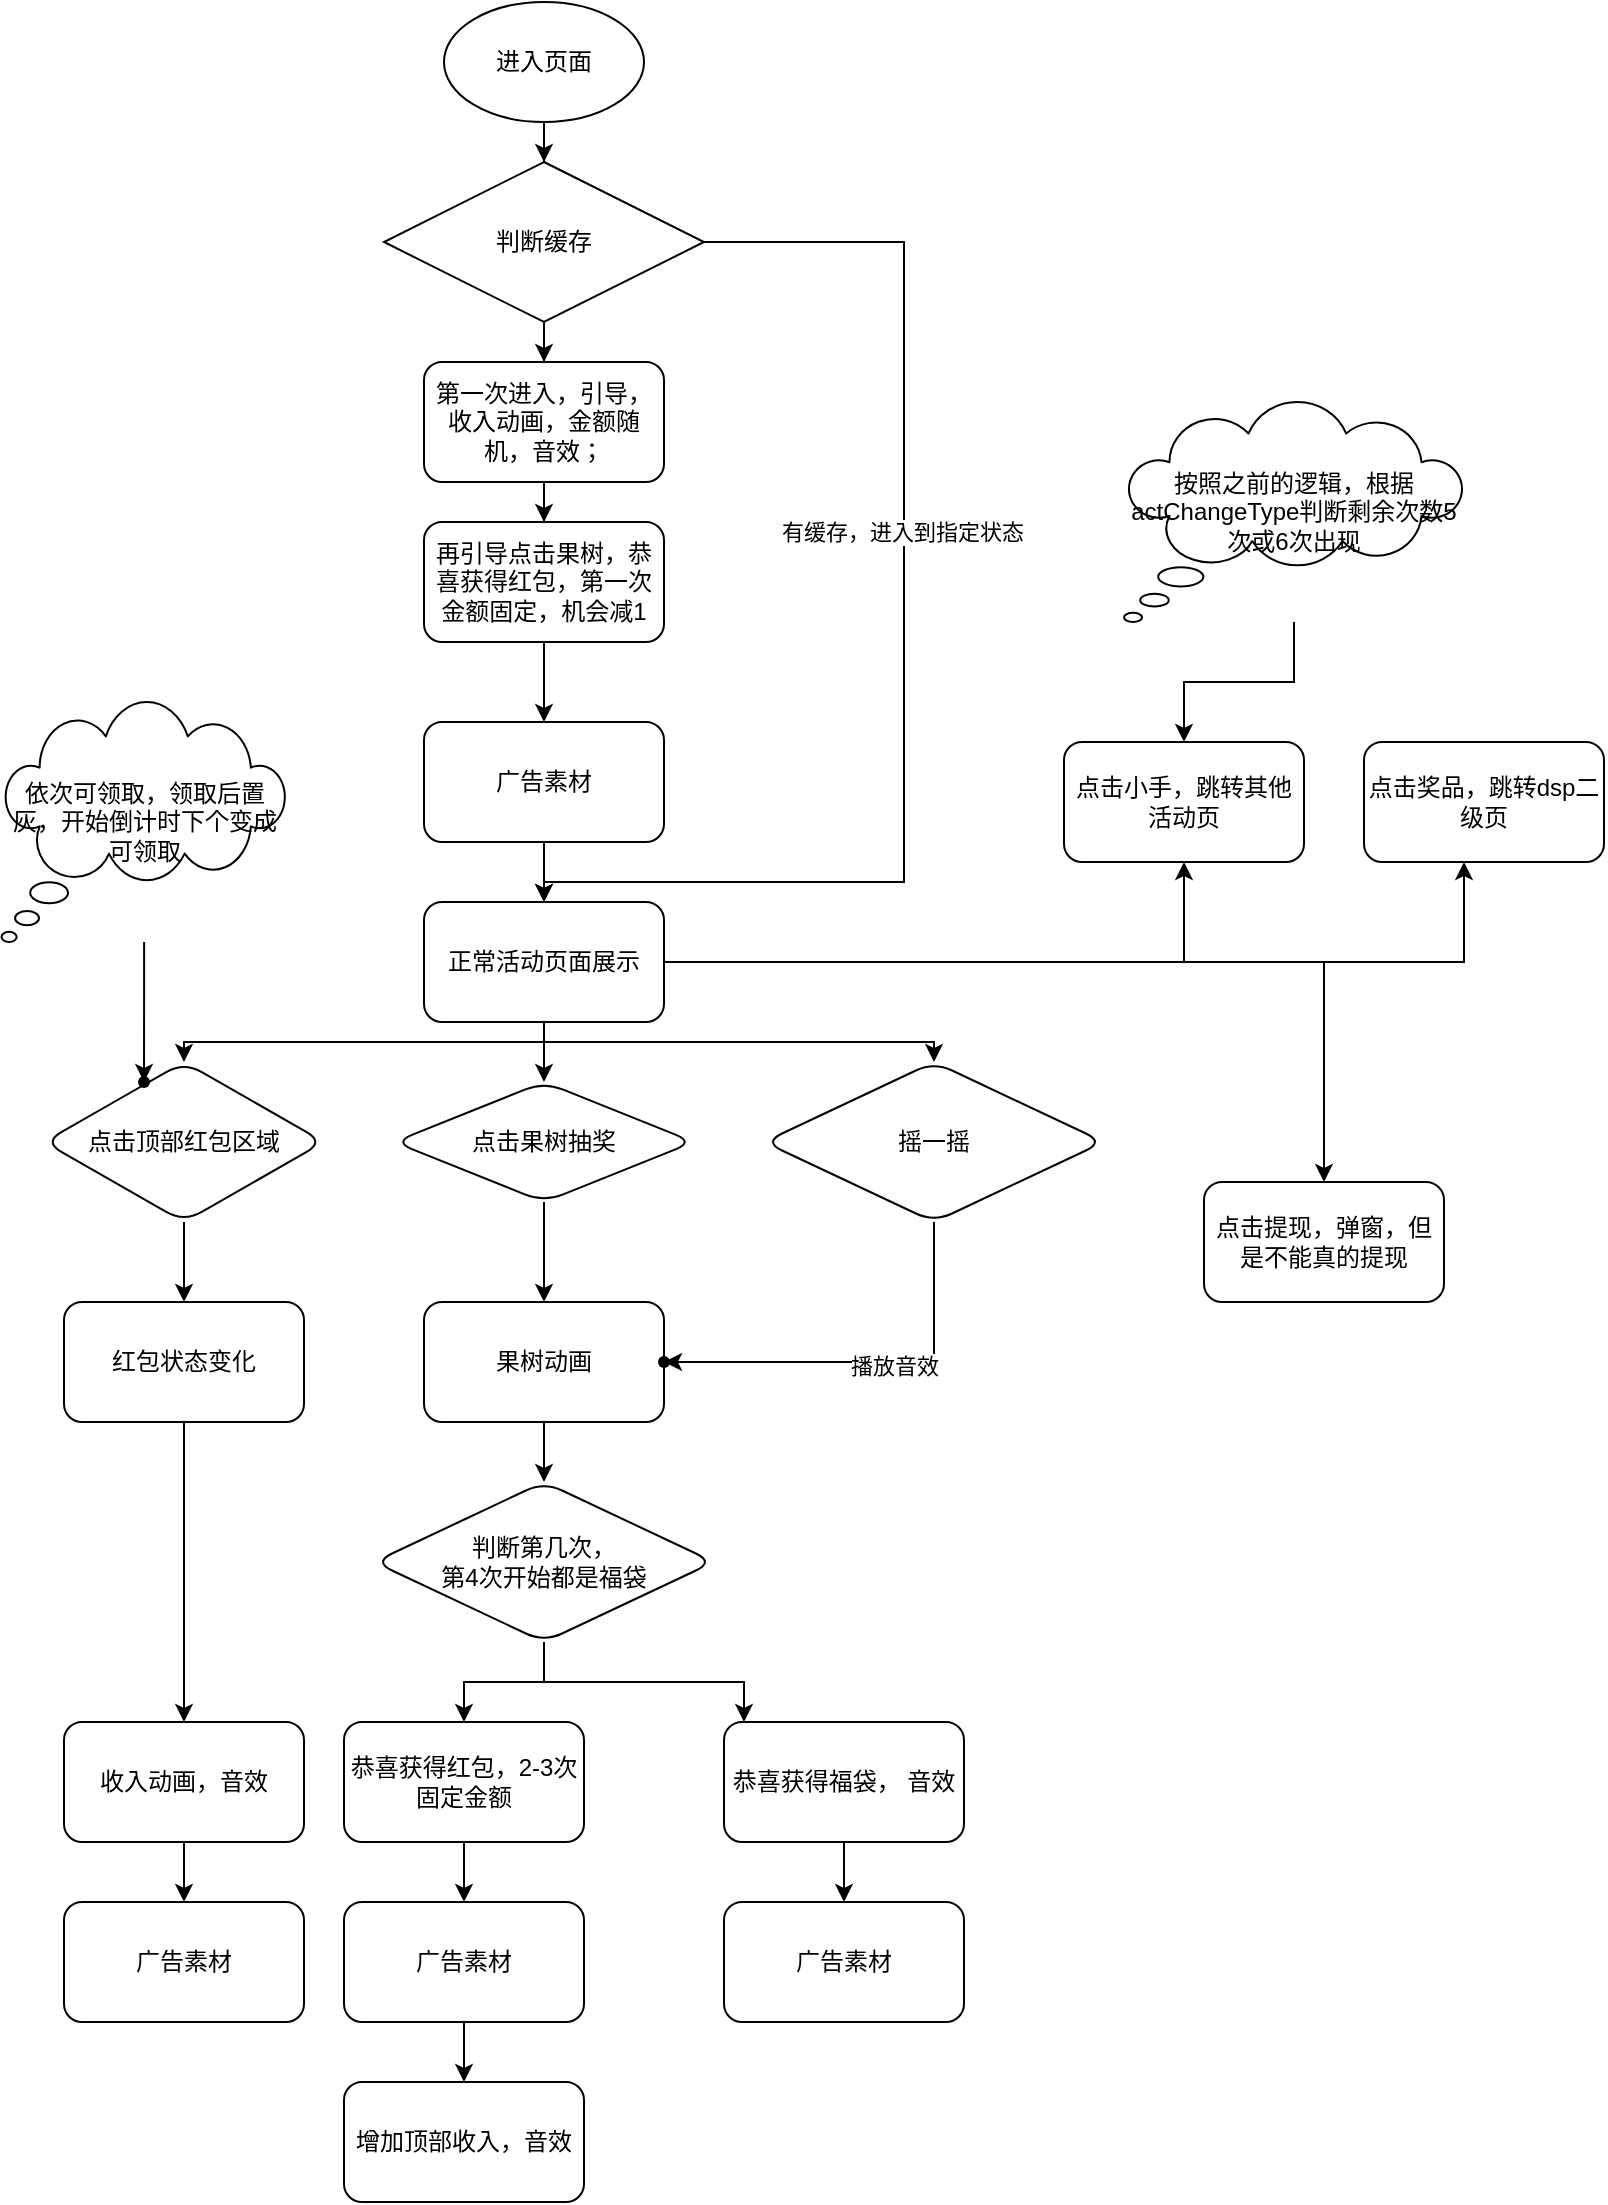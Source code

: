 <mxfile version="20.1.4" type="github">
  <diagram id="GUKf0wy9YKeM1viG0Dul" name="Page-1">
    <mxGraphModel dx="786" dy="769" grid="1" gridSize="10" guides="1" tooltips="1" connect="1" arrows="1" fold="1" page="1" pageScale="1" pageWidth="827" pageHeight="1169" math="0" shadow="0">
      <root>
        <mxCell id="0" />
        <mxCell id="1" parent="0" />
        <mxCell id="-Pbz_VmxnBZSm79W5Z-L-3" value="" style="edgeStyle=orthogonalEdgeStyle;rounded=0;orthogonalLoop=1;jettySize=auto;html=1;" parent="1" source="-Pbz_VmxnBZSm79W5Z-L-1" target="-Pbz_VmxnBZSm79W5Z-L-2" edge="1">
          <mxGeometry relative="1" as="geometry" />
        </mxCell>
        <mxCell id="-Pbz_VmxnBZSm79W5Z-L-1" value="进入页面" style="ellipse;whiteSpace=wrap;html=1;" parent="1" vertex="1">
          <mxGeometry x="230" y="10" width="100" height="60" as="geometry" />
        </mxCell>
        <mxCell id="-Pbz_VmxnBZSm79W5Z-L-5" value="" style="edgeStyle=orthogonalEdgeStyle;rounded=0;orthogonalLoop=1;jettySize=auto;html=1;" parent="1" source="-Pbz_VmxnBZSm79W5Z-L-2" target="-Pbz_VmxnBZSm79W5Z-L-4" edge="1">
          <mxGeometry relative="1" as="geometry" />
        </mxCell>
        <mxCell id="-Pbz_VmxnBZSm79W5Z-L-45" value="" style="edgeStyle=orthogonalEdgeStyle;rounded=0;orthogonalLoop=1;jettySize=auto;html=1;entryX=0.5;entryY=0;entryDx=0;entryDy=0;" parent="1" source="-Pbz_VmxnBZSm79W5Z-L-2" target="-Pbz_VmxnBZSm79W5Z-L-16" edge="1">
          <mxGeometry relative="1" as="geometry">
            <mxPoint x="560" y="300" as="targetPoint" />
            <Array as="points">
              <mxPoint x="460" y="130" />
              <mxPoint x="460" y="450" />
              <mxPoint x="280" y="450" />
            </Array>
          </mxGeometry>
        </mxCell>
        <mxCell id="-Pbz_VmxnBZSm79W5Z-L-46" value="有缓存，进入到指定状态" style="edgeLabel;html=1;align=center;verticalAlign=middle;resizable=0;points=[];" parent="-Pbz_VmxnBZSm79W5Z-L-45" vertex="1" connectable="0">
          <mxGeometry x="-0.196" y="-1" relative="1" as="geometry">
            <mxPoint as="offset" />
          </mxGeometry>
        </mxCell>
        <mxCell id="-Pbz_VmxnBZSm79W5Z-L-2" value="判断缓存" style="rhombus;whiteSpace=wrap;html=1;" parent="1" vertex="1">
          <mxGeometry x="200" y="90" width="160" height="80" as="geometry" />
        </mxCell>
        <mxCell id="-Pbz_VmxnBZSm79W5Z-L-48" value="" style="edgeStyle=orthogonalEdgeStyle;rounded=0;orthogonalLoop=1;jettySize=auto;html=1;" parent="1" source="-Pbz_VmxnBZSm79W5Z-L-4" target="-Pbz_VmxnBZSm79W5Z-L-47" edge="1">
          <mxGeometry relative="1" as="geometry" />
        </mxCell>
        <mxCell id="-Pbz_VmxnBZSm79W5Z-L-4" value="第一次进入，引导，收入动画，金额随机，音效；" style="rounded=1;whiteSpace=wrap;html=1;" parent="1" vertex="1">
          <mxGeometry x="220" y="190" width="120" height="60" as="geometry" />
        </mxCell>
        <mxCell id="-Pbz_VmxnBZSm79W5Z-L-19" value="" style="edgeStyle=orthogonalEdgeStyle;rounded=0;orthogonalLoop=1;jettySize=auto;html=1;" parent="1" source="-Pbz_VmxnBZSm79W5Z-L-16" target="-Pbz_VmxnBZSm79W5Z-L-18" edge="1">
          <mxGeometry relative="1" as="geometry" />
        </mxCell>
        <mxCell id="-Pbz_VmxnBZSm79W5Z-L-21" value="" style="edgeStyle=orthogonalEdgeStyle;rounded=0;orthogonalLoop=1;jettySize=auto;html=1;" parent="1" source="-Pbz_VmxnBZSm79W5Z-L-16" target="-Pbz_VmxnBZSm79W5Z-L-20" edge="1">
          <mxGeometry relative="1" as="geometry">
            <Array as="points">
              <mxPoint x="280" y="530" />
              <mxPoint x="100" y="530" />
            </Array>
          </mxGeometry>
        </mxCell>
        <mxCell id="-Pbz_VmxnBZSm79W5Z-L-23" value="" style="edgeStyle=orthogonalEdgeStyle;rounded=0;orthogonalLoop=1;jettySize=auto;html=1;" parent="1" source="-Pbz_VmxnBZSm79W5Z-L-16" target="-Pbz_VmxnBZSm79W5Z-L-22" edge="1">
          <mxGeometry relative="1" as="geometry">
            <Array as="points">
              <mxPoint x="280" y="530" />
              <mxPoint x="475" y="530" />
            </Array>
          </mxGeometry>
        </mxCell>
        <mxCell id="-Pbz_VmxnBZSm79W5Z-L-64" value="" style="edgeStyle=orthogonalEdgeStyle;rounded=0;orthogonalLoop=1;jettySize=auto;html=1;" parent="1" source="-Pbz_VmxnBZSm79W5Z-L-16" target="-Pbz_VmxnBZSm79W5Z-L-63" edge="1">
          <mxGeometry relative="1" as="geometry">
            <Array as="points">
              <mxPoint x="740" y="490" />
            </Array>
          </mxGeometry>
        </mxCell>
        <mxCell id="-Pbz_VmxnBZSm79W5Z-L-66" value="" style="edgeStyle=orthogonalEdgeStyle;rounded=0;orthogonalLoop=1;jettySize=auto;html=1;" parent="1" source="-Pbz_VmxnBZSm79W5Z-L-16" target="-Pbz_VmxnBZSm79W5Z-L-65" edge="1">
          <mxGeometry relative="1" as="geometry" />
        </mxCell>
        <mxCell id="-Pbz_VmxnBZSm79W5Z-L-68" value="" style="edgeStyle=orthogonalEdgeStyle;rounded=0;orthogonalLoop=1;jettySize=auto;html=1;" parent="1" source="-Pbz_VmxnBZSm79W5Z-L-16" target="-Pbz_VmxnBZSm79W5Z-L-67" edge="1">
          <mxGeometry relative="1" as="geometry" />
        </mxCell>
        <mxCell id="-Pbz_VmxnBZSm79W5Z-L-16" value="正常活动页面展示" style="rounded=1;whiteSpace=wrap;html=1;" parent="1" vertex="1">
          <mxGeometry x="220" y="460" width="120" height="60" as="geometry" />
        </mxCell>
        <mxCell id="-Pbz_VmxnBZSm79W5Z-L-27" value="" style="edgeStyle=orthogonalEdgeStyle;rounded=0;orthogonalLoop=1;jettySize=auto;html=1;" parent="1" source="-Pbz_VmxnBZSm79W5Z-L-18" target="-Pbz_VmxnBZSm79W5Z-L-26" edge="1">
          <mxGeometry relative="1" as="geometry" />
        </mxCell>
        <mxCell id="-Pbz_VmxnBZSm79W5Z-L-18" value="点击果树抽奖" style="rhombus;whiteSpace=wrap;html=1;rounded=1;" parent="1" vertex="1">
          <mxGeometry x="205" y="550" width="150" height="60" as="geometry" />
        </mxCell>
        <mxCell id="-Pbz_VmxnBZSm79W5Z-L-35" value="" style="edgeStyle=orthogonalEdgeStyle;rounded=0;orthogonalLoop=1;jettySize=auto;html=1;" parent="1" source="-Pbz_VmxnBZSm79W5Z-L-20" target="-Pbz_VmxnBZSm79W5Z-L-34" edge="1">
          <mxGeometry relative="1" as="geometry" />
        </mxCell>
        <mxCell id="-Pbz_VmxnBZSm79W5Z-L-20" value="点击顶部红包区域" style="rhombus;whiteSpace=wrap;html=1;rounded=1;" parent="1" vertex="1">
          <mxGeometry x="30" y="540" width="140" height="80" as="geometry" />
        </mxCell>
        <mxCell id="-Pbz_VmxnBZSm79W5Z-L-29" value="" style="edgeStyle=orthogonalEdgeStyle;rounded=0;orthogonalLoop=1;jettySize=auto;html=1;" parent="1" source="-Pbz_VmxnBZSm79W5Z-L-22" target="-Pbz_VmxnBZSm79W5Z-L-28" edge="1">
          <mxGeometry relative="1" as="geometry">
            <Array as="points">
              <mxPoint x="475" y="690" />
            </Array>
          </mxGeometry>
        </mxCell>
        <mxCell id="-Pbz_VmxnBZSm79W5Z-L-38" value="播放音效" style="edgeLabel;html=1;align=center;verticalAlign=middle;resizable=0;points=[];" parent="-Pbz_VmxnBZSm79W5Z-L-29" vertex="1" connectable="0">
          <mxGeometry x="-0.122" y="2" relative="1" as="geometry">
            <mxPoint as="offset" />
          </mxGeometry>
        </mxCell>
        <mxCell id="-Pbz_VmxnBZSm79W5Z-L-22" value="摇一摇" style="rhombus;whiteSpace=wrap;html=1;rounded=1;" parent="1" vertex="1">
          <mxGeometry x="390" y="540" width="170" height="80" as="geometry" />
        </mxCell>
        <mxCell id="-Pbz_VmxnBZSm79W5Z-L-40" value="" style="edgeStyle=orthogonalEdgeStyle;rounded=0;orthogonalLoop=1;jettySize=auto;html=1;" parent="1" source="-Pbz_VmxnBZSm79W5Z-L-26" target="-Pbz_VmxnBZSm79W5Z-L-39" edge="1">
          <mxGeometry relative="1" as="geometry" />
        </mxCell>
        <mxCell id="-Pbz_VmxnBZSm79W5Z-L-26" value="果树动画" style="whiteSpace=wrap;html=1;rounded=1;" parent="1" vertex="1">
          <mxGeometry x="220" y="660" width="120" height="60" as="geometry" />
        </mxCell>
        <mxCell id="-Pbz_VmxnBZSm79W5Z-L-28" value="" style="shape=waypoint;sketch=0;size=6;pointerEvents=1;points=[];fillColor=default;resizable=0;rotatable=0;perimeter=centerPerimeter;snapToPoint=1;rounded=1;" parent="1" vertex="1">
          <mxGeometry x="320" y="670" width="40" height="40" as="geometry" />
        </mxCell>
        <mxCell id="-Pbz_VmxnBZSm79W5Z-L-30" value="增加顶部收入，音效" style="whiteSpace=wrap;html=1;rounded=1;" parent="1" vertex="1">
          <mxGeometry x="180" y="1050" width="120" height="60" as="geometry" />
        </mxCell>
        <mxCell id="zh2ter8LNVQhWxpeAhrf-2" value="" style="edgeStyle=orthogonalEdgeStyle;rounded=0;orthogonalLoop=1;jettySize=auto;html=1;" parent="1" source="-Pbz_VmxnBZSm79W5Z-L-34" target="zh2ter8LNVQhWxpeAhrf-1" edge="1">
          <mxGeometry relative="1" as="geometry" />
        </mxCell>
        <mxCell id="-Pbz_VmxnBZSm79W5Z-L-34" value="红包状态变化" style="rounded=1;whiteSpace=wrap;html=1;" parent="1" vertex="1">
          <mxGeometry x="40" y="660" width="120" height="60" as="geometry" />
        </mxCell>
        <mxCell id="-Pbz_VmxnBZSm79W5Z-L-43" value="" style="edgeStyle=orthogonalEdgeStyle;rounded=0;orthogonalLoop=1;jettySize=auto;html=1;" parent="1" source="-Pbz_VmxnBZSm79W5Z-L-39" target="-Pbz_VmxnBZSm79W5Z-L-42" edge="1">
          <mxGeometry relative="1" as="geometry">
            <Array as="points">
              <mxPoint x="280" y="850" />
              <mxPoint x="380" y="850" />
            </Array>
          </mxGeometry>
        </mxCell>
        <mxCell id="-Pbz_VmxnBZSm79W5Z-L-57" value="" style="edgeStyle=orthogonalEdgeStyle;rounded=0;orthogonalLoop=1;jettySize=auto;html=1;" parent="1" source="-Pbz_VmxnBZSm79W5Z-L-39" target="-Pbz_VmxnBZSm79W5Z-L-56" edge="1">
          <mxGeometry relative="1" as="geometry" />
        </mxCell>
        <mxCell id="-Pbz_VmxnBZSm79W5Z-L-39" value="判断第几次，&lt;br&gt;第4次开始都是福袋" style="rhombus;whiteSpace=wrap;html=1;rounded=1;" parent="1" vertex="1">
          <mxGeometry x="195" y="750" width="170" height="80" as="geometry" />
        </mxCell>
        <mxCell id="-Pbz_VmxnBZSm79W5Z-L-62" value="" style="edgeStyle=orthogonalEdgeStyle;rounded=0;orthogonalLoop=1;jettySize=auto;html=1;" parent="1" source="-Pbz_VmxnBZSm79W5Z-L-42" target="-Pbz_VmxnBZSm79W5Z-L-61" edge="1">
          <mxGeometry relative="1" as="geometry" />
        </mxCell>
        <mxCell id="-Pbz_VmxnBZSm79W5Z-L-42" value="恭喜获得福袋， 音效" style="whiteSpace=wrap;html=1;rounded=1;" parent="1" vertex="1">
          <mxGeometry x="370" y="870" width="120" height="60" as="geometry" />
        </mxCell>
        <mxCell id="-Pbz_VmxnBZSm79W5Z-L-52" value="" style="edgeStyle=orthogonalEdgeStyle;rounded=0;orthogonalLoop=1;jettySize=auto;html=1;" parent="1" source="-Pbz_VmxnBZSm79W5Z-L-47" target="-Pbz_VmxnBZSm79W5Z-L-51" edge="1">
          <mxGeometry relative="1" as="geometry" />
        </mxCell>
        <mxCell id="-Pbz_VmxnBZSm79W5Z-L-47" value="再引导点击果树，恭喜获得红包，第一次金额固定，机会减1" style="whiteSpace=wrap;html=1;rounded=1;" parent="1" vertex="1">
          <mxGeometry x="220" y="270" width="120" height="60" as="geometry" />
        </mxCell>
        <mxCell id="-Pbz_VmxnBZSm79W5Z-L-53" value="" style="edgeStyle=orthogonalEdgeStyle;rounded=0;orthogonalLoop=1;jettySize=auto;html=1;" parent="1" source="-Pbz_VmxnBZSm79W5Z-L-51" target="-Pbz_VmxnBZSm79W5Z-L-16" edge="1">
          <mxGeometry relative="1" as="geometry" />
        </mxCell>
        <mxCell id="-Pbz_VmxnBZSm79W5Z-L-51" value="广告素材" style="whiteSpace=wrap;html=1;rounded=1;" parent="1" vertex="1">
          <mxGeometry x="220" y="370" width="120" height="60" as="geometry" />
        </mxCell>
        <mxCell id="-Pbz_VmxnBZSm79W5Z-L-59" value="" style="edgeStyle=orthogonalEdgeStyle;rounded=0;orthogonalLoop=1;jettySize=auto;html=1;" parent="1" source="-Pbz_VmxnBZSm79W5Z-L-56" target="-Pbz_VmxnBZSm79W5Z-L-58" edge="1">
          <mxGeometry relative="1" as="geometry" />
        </mxCell>
        <mxCell id="-Pbz_VmxnBZSm79W5Z-L-56" value="恭喜获得红包，2-3次固定金额" style="whiteSpace=wrap;html=1;rounded=1;" parent="1" vertex="1">
          <mxGeometry x="180" y="870" width="120" height="60" as="geometry" />
        </mxCell>
        <mxCell id="-Pbz_VmxnBZSm79W5Z-L-60" value="" style="edgeStyle=orthogonalEdgeStyle;rounded=0;orthogonalLoop=1;jettySize=auto;html=1;" parent="1" source="-Pbz_VmxnBZSm79W5Z-L-58" target="-Pbz_VmxnBZSm79W5Z-L-30" edge="1">
          <mxGeometry relative="1" as="geometry" />
        </mxCell>
        <mxCell id="-Pbz_VmxnBZSm79W5Z-L-58" value="广告素材" style="whiteSpace=wrap;html=1;rounded=1;" parent="1" vertex="1">
          <mxGeometry x="180" y="960" width="120" height="60" as="geometry" />
        </mxCell>
        <mxCell id="-Pbz_VmxnBZSm79W5Z-L-61" value="广告素材" style="whiteSpace=wrap;html=1;rounded=1;" parent="1" vertex="1">
          <mxGeometry x="370" y="960" width="120" height="60" as="geometry" />
        </mxCell>
        <mxCell id="-Pbz_VmxnBZSm79W5Z-L-63" value="点击奖品，跳转dsp二级页" style="whiteSpace=wrap;html=1;rounded=1;" parent="1" vertex="1">
          <mxGeometry x="690" y="380" width="120" height="60" as="geometry" />
        </mxCell>
        <mxCell id="-Pbz_VmxnBZSm79W5Z-L-65" value="点击小手，跳转其他活动页" style="whiteSpace=wrap;html=1;rounded=1;" parent="1" vertex="1">
          <mxGeometry x="540" y="380" width="120" height="60" as="geometry" />
        </mxCell>
        <mxCell id="-Pbz_VmxnBZSm79W5Z-L-67" value="点击提现，弹窗，但是不能真的提现" style="whiteSpace=wrap;html=1;rounded=1;" parent="1" vertex="1">
          <mxGeometry x="610" y="600" width="120" height="60" as="geometry" />
        </mxCell>
        <mxCell id="-Pbz_VmxnBZSm79W5Z-L-74" value="" style="edgeStyle=orthogonalEdgeStyle;rounded=0;orthogonalLoop=1;jettySize=auto;html=1;" parent="1" source="-Pbz_VmxnBZSm79W5Z-L-73" target="-Pbz_VmxnBZSm79W5Z-L-65" edge="1">
          <mxGeometry relative="1" as="geometry" />
        </mxCell>
        <mxCell id="-Pbz_VmxnBZSm79W5Z-L-73" value="按照之前的逻辑，根据&lt;span&gt;actChangeType判断剩余次数5次或6次出现&lt;/span&gt;" style="whiteSpace=wrap;html=1;shape=mxgraph.basic.cloud_callout" parent="1" vertex="1">
          <mxGeometry x="570" y="210" width="170" height="110" as="geometry" />
        </mxCell>
        <mxCell id="-Pbz_VmxnBZSm79W5Z-L-77" value="" style="edgeStyle=orthogonalEdgeStyle;rounded=0;orthogonalLoop=1;jettySize=auto;html=1;" parent="1" source="-Pbz_VmxnBZSm79W5Z-L-75" target="-Pbz_VmxnBZSm79W5Z-L-76" edge="1">
          <mxGeometry relative="1" as="geometry" />
        </mxCell>
        <mxCell id="-Pbz_VmxnBZSm79W5Z-L-75" value="依次可领取，领取后置灰，开始倒计时下个变成可领取" style="whiteSpace=wrap;html=1;shape=mxgraph.basic.cloud_callout" parent="1" vertex="1">
          <mxGeometry x="8.75" y="360" width="142.5" height="120" as="geometry" />
        </mxCell>
        <mxCell id="-Pbz_VmxnBZSm79W5Z-L-76" value="" style="shape=waypoint;sketch=0;size=6;pointerEvents=1;points=[];fillColor=default;resizable=0;rotatable=0;perimeter=centerPerimeter;snapToPoint=1;" parent="1" vertex="1">
          <mxGeometry x="60" y="530" width="40" height="40" as="geometry" />
        </mxCell>
        <mxCell id="zh2ter8LNVQhWxpeAhrf-4" value="" style="edgeStyle=orthogonalEdgeStyle;rounded=0;orthogonalLoop=1;jettySize=auto;html=1;" parent="1" source="zh2ter8LNVQhWxpeAhrf-1" target="zh2ter8LNVQhWxpeAhrf-3" edge="1">
          <mxGeometry relative="1" as="geometry" />
        </mxCell>
        <mxCell id="zh2ter8LNVQhWxpeAhrf-1" value="收入动画，音效" style="whiteSpace=wrap;html=1;rounded=1;" parent="1" vertex="1">
          <mxGeometry x="40" y="870" width="120" height="60" as="geometry" />
        </mxCell>
        <mxCell id="zh2ter8LNVQhWxpeAhrf-3" value="广告素材" style="whiteSpace=wrap;html=1;rounded=1;" parent="1" vertex="1">
          <mxGeometry x="40" y="960" width="120" height="60" as="geometry" />
        </mxCell>
      </root>
    </mxGraphModel>
  </diagram>
</mxfile>
